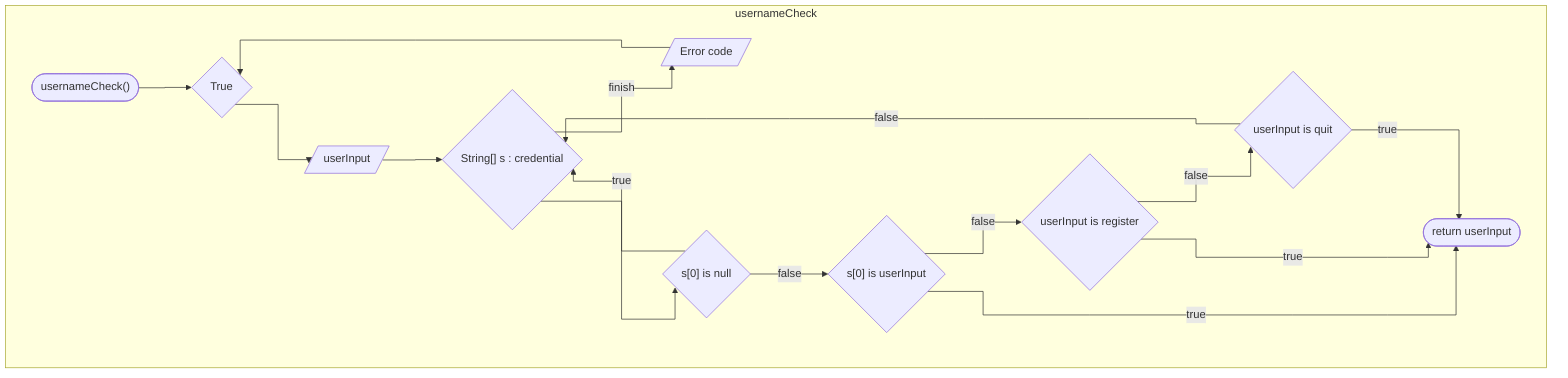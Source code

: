 %%{ init: { 'flowchart': { 'curve': 'stepAfter' } } }%%
graph TD
subgraph usernameCheck
title(["usernameCheck()"])
while{"True"} 
userinput[/"userInput"/]
for{"String[] s : credential"}
ifNull{"s[0] is null"}
ifExist{"s[0] is userInput"}
ifRegister{"userInput is register"}
ifQuit{"userInput is quit"}
prompErr[/"Error code"/]
return(["return userInput"])

for --> |finish| prompErr 
prompErr --> while
ifNull --> |true| for
title --> while 
while --> userinput
userinput --> for
for --> ifNull
ifNull --> |false| ifExist
ifExist --> |false| ifRegister
ifRegister --> |false| ifQuit
ifQuit --> |false| for
ifExist --> |true| return
ifRegister --> |true| return
ifQuit --> |true| return
end